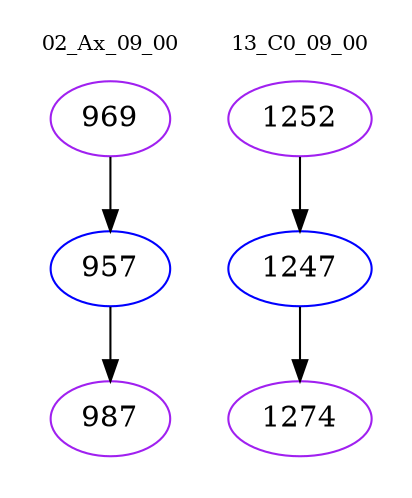 digraph{
subgraph cluster_0 {
color = white
label = "02_Ax_09_00";
fontsize=10;
T0_969 [label="969", color="purple"]
T0_969 -> T0_957 [color="black"]
T0_957 [label="957", color="blue"]
T0_957 -> T0_987 [color="black"]
T0_987 [label="987", color="purple"]
}
subgraph cluster_1 {
color = white
label = "13_C0_09_00";
fontsize=10;
T1_1252 [label="1252", color="purple"]
T1_1252 -> T1_1247 [color="black"]
T1_1247 [label="1247", color="blue"]
T1_1247 -> T1_1274 [color="black"]
T1_1274 [label="1274", color="purple"]
}
}
